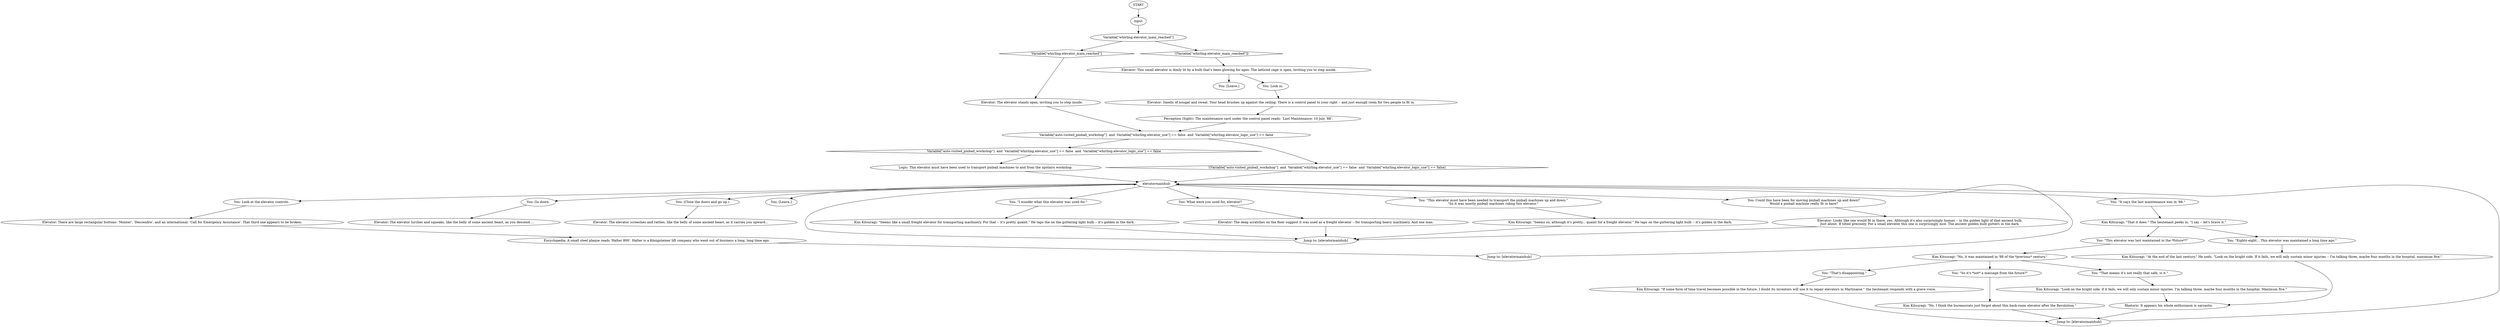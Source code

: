 # WHIRLING F1 / ELEVATOR
# 1. You experience the lovely elevator and wonder what it was used for.
#2. You can go up and down.
# ==================================================
digraph G {
	  0 [label="START"];
	  1 [label="input"];
	  2 [label="Elevator: The elevator stands open, inviting you to step inside."];
	  3 [label="Elevator: The elevator lurches and squeaks, like the belly of some ancient beast, as you descend...."];
	  4 [label="You: Look in."];
	  5 [label="Kim Kitsuragi: \"Look on the bright side: if it fails, we will only sustain minor injuries. I'm talking three, maybe four months in the hospital. Maximum five.\""];
	  6 [label="Variable[\"whirling.elevator_main_reached\"]"];
	  7 [label="Variable[\"whirling.elevator_main_reached\"]", shape=diamond];
	  8 [label="!(Variable[\"whirling.elevator_main_reached\"])", shape=diamond];
	  9 [label="Kim Kitsuragi: \"Seems like a small freight elevator for transporting machinery. For that -- it's pretty quaint.\" He taps the on the guttering light bulb -- it's golden in the dark."];
	  10 [label="You: \"This elevator must have been needed to transport the pinball machines up and down.\"\n\"So it was mostly pinball machines riding this elevator.\""];
	  11 [label="You: Go down."];
	  12 [label="You: (Close the doors and go up.)"];
	  13 [label="You: [Leave.]"];
	  14 [label="You: \"So it's *not* a message from the future?\""];
	  15 [label="Kim Kitsuragi: \"If some form of time travel becomes possible in the future, I doubt its inventors will use it to repair elevators in Martinaise,” the lieutenant responds with a grave voice."];
	  16 [label="Elevator: The elevator screeches and rattles, like the belly of some ancient beast, as it carries you upward..."];
	  18 [label="Kim Kitsuragi: \"No, I think the bureaucrats just forgot about this back-room elevator after the Revolution.\""];
	  19 [label="Logic: This elevator must have been used to transport pinball machines to and from the upstairs workshop."];
	  20 [label="elevatormainhub"];
	  21 [label="You: Look at the elevator controls."];
	  22 [label="You: \"This elevator was last maintained in the *future*?\""];
	  23 [label="Elevator: This small elevator is dimly lit by a bulb that's been glowing for ages. The latticed cage is open, inviting you to step inside."];
	  24 [label="You: \"That means it's not really that safe, is it.\""];
	  25 [label="Elevator: The deep scratches on the floor suggest it was used as a freight elevator -- for transporting heavy machinery. And one man."];
	  26 [label="Kim Kitsuragi: \"Seems so, although it's pretty... quaint for a freight elevator.\" He taps on the guttering light bulb -- it's golden in the dark."];
	  27 [label="You: Could this have been for moving pinball machines up and down?\nWould a pinball machine really fit in here?"];
	  28 [label="You: \"That's disappointing.\""];
	  29 [label="You: \"I wonder what this elevator was used for.\""];
	  30 [label="Jump to: [elevatormainhub]"];
	  31 [label="Jump to: [elevatormainhub]"];
	  32 [label="Elevator: Looks like one would fit in there, yes. Although it's also surprisingly human -- in the golden light of that ancient bulb.\nJust about. If tilted precisely. For a small elevator this one is surprisingly nice. The ancient golden bulb gutters in the dark."];
	  33 [label="Elevator: Smells of nougat and sweat. Your head brushes up against the ceiling. There is a control panel to your right -- and just enough room for two people to fit in."];
	  34 [label="Elevator: There are large rectangular buttons: 'Monter', 'Descendre', and an international: 'Call for Emergency Assistance'. That third one appears to be broken."];
	  35 [label="Kim Kitsuragi: \"No, it was maintained in '88 of the *previous* century.\""];
	  36 [label="Variable[\"auto.visited_pinball_workshop\"]  and  Variable[\"whirling.elevator_use\"] == false  and  Variable[\"whirling.elevator_logic_use\"] == false"];
	  37 [label="Variable[\"auto.visited_pinball_workshop\"]  and  Variable[\"whirling.elevator_use\"] == false  and  Variable[\"whirling.elevator_logic_use\"] == false", shape=diamond];
	  38 [label="!(Variable[\"auto.visited_pinball_workshop\"]  and  Variable[\"whirling.elevator_use\"] == false  and  Variable[\"whirling.elevator_logic_use\"] == false)", shape=diamond];
	  39 [label="Jump to: [elevatormainhub]"];
	  40 [label="Perception (Sight): The maintenance card under the control panel reads: 'Last Maintenance: 10 July '88'."];
	  41 [label="You: What were you used for, elevator?"];
	  42 [label="Kim Kitsuragi: \"At the end of the last century.\" He nods. \"Look on the bright side. If it fails, we will only sustain minor injuries -- I'm talking three, maybe four months in the hospital. maximum five.\""];
	  43 [label="Kim Kitsuragi: \"That it does.\" The lieutenant peeks in. \"I say -- let's brave it.\""];
	  44 [label="You: \"Eighty-eight... This elevator was maintained a long time ago.\""];
	  45 [label="You: [Leave.]"];
	  46 [label="Encyclopedia: A small steel plaque reads 'Halter 800'. Halter is a Königsteiner lift company who went out of business a long, long time ago."];
	  47 [label="You: \"It says the last maintenance was in '88.\""];
	  48 [label="Rhetoric: It appears his whole enthusiasm is sarcastic."];
	  0 -> 1
	  1 -> 6
	  2 -> 36
	  4 -> 33
	  5 -> 48
	  6 -> 8
	  6 -> 7
	  7 -> 2
	  8 -> 23
	  9 -> 31
	  10 -> 26
	  11 -> 3
	  12 -> 16
	  14 -> 18
	  15 -> 39
	  18 -> 39
	  19 -> 20
	  20 -> 41
	  20 -> 10
	  20 -> 11
	  20 -> 12
	  20 -> 13
	  20 -> 47
	  20 -> 21
	  20 -> 27
	  20 -> 29
	  21 -> 34
	  22 -> 35
	  23 -> 4
	  23 -> 45
	  24 -> 5
	  25 -> 31
	  26 -> 31
	  27 -> 32
	  28 -> 15
	  29 -> 9
	  30 -> 20
	  31 -> 20
	  32 -> 31
	  33 -> 40
	  34 -> 46
	  35 -> 24
	  35 -> 28
	  35 -> 14
	  36 -> 37
	  36 -> 38
	  37 -> 19
	  38 -> 20
	  39 -> 20
	  40 -> 36
	  41 -> 25
	  42 -> 48
	  43 -> 44
	  43 -> 22
	  44 -> 42
	  46 -> 30
	  47 -> 43
	  48 -> 39
}

